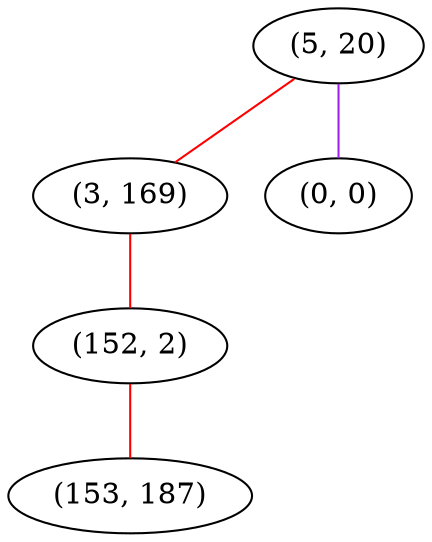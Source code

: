 graph "" {
"(5, 20)";
"(3, 169)";
"(152, 2)";
"(0, 0)";
"(153, 187)";
"(5, 20)" -- "(3, 169)"  [color=red, key=0, weight=1];
"(5, 20)" -- "(0, 0)"  [color=purple, key=0, weight=4];
"(3, 169)" -- "(152, 2)"  [color=red, key=0, weight=1];
"(152, 2)" -- "(153, 187)"  [color=red, key=0, weight=1];
}

